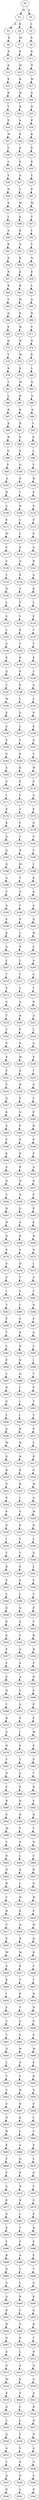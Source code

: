 strict digraph  {
	S0 -> S1 [ label = M ];
	S0 -> S2 [ label = S ];
	S1 -> S3 [ label = A ];
	S1 -> S4 [ label = K ];
	S2 -> S5 [ label = L ];
	S3 -> S6 [ label = K ];
	S4 -> S7 [ label = M ];
	S5 -> S8 [ label = E ];
	S6 -> S9 [ label = P ];
	S7 -> S10 [ label = K ];
	S8 -> S11 [ label = E ];
	S9 -> S12 [ label = K ];
	S10 -> S13 [ label = M ];
	S11 -> S14 [ label = N ];
	S12 -> S15 [ label = E ];
	S13 -> S16 [ label = K ];
	S14 -> S17 [ label = M ];
	S15 -> S18 [ label = K ];
	S16 -> S19 [ label = M ];
	S17 -> S20 [ label = A ];
	S18 -> S21 [ label = T ];
	S19 -> S22 [ label = E ];
	S20 -> S23 [ label = N ];
	S21 -> S24 [ label = P ];
	S22 -> S25 [ label = A ];
	S23 -> S26 [ label = P ];
	S24 -> S27 [ label = M ];
	S25 -> S28 [ label = K ];
	S26 -> S29 [ label = K ];
	S27 -> S30 [ label = C ];
	S28 -> S31 [ label = K ];
	S29 -> S32 [ label = E ];
	S30 -> S33 [ label = L ];
	S31 -> S34 [ label = E ];
	S32 -> S35 [ label = K ];
	S33 -> S36 [ label = V ];
	S34 -> S37 [ label = A ];
	S35 -> S38 [ label = T ];
	S36 -> S39 [ label = N ];
	S37 -> S40 [ label = V ];
	S38 -> S41 [ label = P ];
	S39 -> S42 [ label = E ];
	S40 -> S43 [ label = M ];
	S41 -> S44 [ label = M ];
	S42 -> S45 [ label = L ];
	S43 -> S46 [ label = E ];
	S44 -> S47 [ label = C ];
	S45 -> S48 [ label = A ];
	S46 -> S49 [ label = E ];
	S47 -> S50 [ label = L ];
	S48 -> S51 [ label = R ];
	S49 -> S52 [ label = Q ];
	S50 -> S53 [ label = V ];
	S51 -> S54 [ label = F ];
	S52 -> S55 [ label = K ];
	S53 -> S56 [ label = N ];
	S54 -> S57 [ label = N ];
	S55 -> S58 [ label = K ];
	S56 -> S59 [ label = E ];
	S57 -> S60 [ label = R ];
	S58 -> S61 [ label = R ];
	S59 -> S62 [ label = L ];
	S60 -> S63 [ label = V ];
	S61 -> S64 [ label = M ];
	S62 -> S65 [ label = A ];
	S63 -> S66 [ label = Q ];
	S64 -> S67 [ label = E ];
	S65 -> S68 [ label = R ];
	S66 -> S69 [ label = P ];
	S67 -> S70 [ label = W ];
	S68 -> S71 [ label = Y ];
	S69 -> S72 [ label = Q ];
	S70 -> S73 [ label = H ];
	S71 -> S74 [ label = N ];
	S72 -> S75 [ label = Y ];
	S73 -> S76 [ label = M ];
	S74 -> S77 [ label = K ];
	S75 -> S78 [ label = K ];
	S76 -> S79 [ label = E ];
	S77 -> S80 [ label = L ];
	S78 -> S81 [ label = L ];
	S79 -> S82 [ label = M ];
	S80 -> S83 [ label = Q ];
	S81 -> S84 [ label = L ];
	S82 -> S85 [ label = R ];
	S83 -> S86 [ label = A ];
	S84 -> S87 [ label = R ];
	S85 -> S88 [ label = K ];
	S86 -> S89 [ label = Q ];
	S87 -> S90 [ label = E ];
	S88 -> S91 [ label = R ];
	S89 -> S92 [ label = Y ];
	S90 -> S93 [ label = R ];
	S91 -> S94 [ label = E ];
	S92 -> S95 [ label = K ];
	S93 -> S96 [ label = G ];
	S94 -> S97 [ label = E ];
	S95 -> S98 [ label = L ];
	S96 -> S99 [ label = P ];
	S97 -> S100 [ label = E ];
	S98 -> S101 [ label = V ];
	S99 -> S102 [ label = A ];
	S100 -> S103 [ label = D ];
	S101 -> S104 [ label = R ];
	S102 -> S105 [ label = H ];
	S103 -> S106 [ label = I ];
	S104 -> S107 [ label = E ];
	S105 -> S108 [ label = A ];
	S106 -> S109 [ label = R ];
	S107 -> S110 [ label = E ];
	S108 -> S111 [ label = K ];
	S109 -> S112 [ label = L ];
	S110 -> S113 [ label = G ];
	S111 -> S114 [ label = M ];
	S112 -> S115 [ label = Y ];
	S113 -> S116 [ label = P ];
	S114 -> S117 [ label = F ];
	S115 -> S118 [ label = E ];
	S116 -> S119 [ label = A ];
	S117 -> S120 [ label = S ];
	S118 -> S121 [ label = Q ];
	S119 -> S122 [ label = H ];
	S120 -> S123 [ label = V ];
	S121 -> S124 [ label = E ];
	S122 -> S125 [ label = A ];
	S123 -> S126 [ label = Q ];
	S124 -> S127 [ label = V ];
	S125 -> S128 [ label = K ];
	S126 -> S129 [ label = L ];
	S127 -> S130 [ label = Y ];
	S128 -> S131 [ label = L ];
	S129 -> S132 [ label = S ];
	S130 -> S133 [ label = Y ];
	S131 -> S134 [ label = F ];
	S132 -> S135 [ label = L ];
	S133 -> S136 [ label = R ];
	S134 -> S137 [ label = T ];
	S135 -> S138 [ label = G ];
	S136 -> S139 [ label = Y ];
	S137 -> S140 [ label = V ];
	S138 -> S141 [ label = E ];
	S139 -> S142 [ label = K ];
	S140 -> S143 [ label = E ];
	S141 -> S144 [ label = Q ];
	S142 -> S145 [ label = E ];
	S143 -> S146 [ label = L ];
	S144 -> S147 [ label = T ];
	S145 -> S148 [ label = E ];
	S146 -> S149 [ label = A ];
	S147 -> S150 [ label = W ];
	S148 -> S151 [ label = L ];
	S149 -> S152 [ label = L ];
	S150 -> S153 [ label = E ];
	S151 -> S154 [ label = S ];
	S152 -> S155 [ label = G ];
	S153 -> S156 [ label = S ];
	S154 -> S157 [ label = L ];
	S155 -> S158 [ label = E ];
	S156 -> S159 [ label = E ];
	S157 -> S160 [ label = Y ];
	S158 -> S161 [ label = Q ];
	S159 -> S162 [ label = G ];
	S160 -> S163 [ label = E ];
	S161 -> S164 [ label = T ];
	S162 -> S165 [ label = S ];
	S163 -> S166 [ label = E ];
	S164 -> S167 [ label = W ];
	S165 -> S168 [ label = S ];
	S166 -> S169 [ label = E ];
	S167 -> S170 [ label = E ];
	S168 -> S171 [ label = I ];
	S169 -> S172 [ label = V ];
	S170 -> S173 [ label = A ];
	S171 -> S174 [ label = K ];
	S172 -> S175 [ label = S ];
	S173 -> S176 [ label = E ];
	S174 -> S177 [ label = K ];
	S175 -> S178 [ label = Y ];
	S176 -> S179 [ label = G ];
	S177 -> S180 [ label = A ];
	S178 -> S181 [ label = C ];
	S179 -> S182 [ label = S ];
	S180 -> S183 [ label = Q ];
	S181 -> S184 [ label = R ];
	S182 -> S185 [ label = S ];
	S183 -> S186 [ label = Q ];
	S184 -> S187 [ label = M ];
	S185 -> S188 [ label = I ];
	S186 -> S189 [ label = A ];
	S187 -> S190 [ label = T ];
	S188 -> S191 [ label = K ];
	S189 -> S192 [ label = V ];
	S190 -> S193 [ label = G ];
	S191 -> S194 [ label = K ];
	S192 -> S195 [ label = A ];
	S193 -> S196 [ label = T ];
	S194 -> S197 [ label = A ];
	S195 -> S198 [ label = S ];
	S196 -> S199 [ label = P ];
	S197 -> S200 [ label = Q ];
	S198 -> S201 [ label = K ];
	S199 -> S202 [ label = L ];
	S200 -> S203 [ label = H ];
	S201 -> S204 [ label = A ];
	S202 -> S205 [ label = P ];
	S203 -> S206 [ label = S ];
	S204 -> S207 [ label = L ];
	S205 -> S208 [ label = L ];
	S206 -> S209 [ label = A ];
	S207 -> S210 [ label = T ];
	S208 -> S211 [ label = Y ];
	S209 -> S212 [ label = A ];
	S210 -> S213 [ label = E ];
	S211 -> S214 [ label = L ];
	S212 -> S215 [ label = T ];
	S213 -> S216 [ label = S ];
	S214 -> S217 [ label = A ];
	S215 -> S218 [ label = R ];
	S216 -> S219 [ label = T ];
	S217 -> S220 [ label = R ];
	S218 -> S221 [ label = A ];
	S219 -> S222 [ label = L ];
	S220 -> S223 [ label = P ];
	S221 -> S224 [ label = L ];
	S222 -> S225 [ label = P ];
	S223 -> S226 [ label = N ];
	S224 -> S227 [ label = A ];
	S225 -> S228 [ label = K ];
	S226 -> S229 [ label = M ];
	S227 -> S230 [ label = E ];
	S228 -> S231 [ label = P ];
	S229 -> S232 [ label = P ];
	S230 -> S233 [ label = T ];
	S231 -> S234 [ label = V ];
	S232 -> S235 [ label = H ];
	S233 -> S236 [ label = A ];
	S234 -> S237 [ label = Q ];
	S235 -> S238 [ label = F ];
	S236 -> S239 [ label = L ];
	S237 -> S240 [ label = K ];
	S238 -> S241 [ label = Q ];
	S239 -> S242 [ label = P ];
	S240 -> S243 [ label = P ];
	S241 -> S244 [ label = F ];
	S242 -> S245 [ label = R ];
	S243 -> S246 [ label = P ];
	S244 -> S247 [ label = F ];
	S245 -> S248 [ label = P ];
	S246 -> S249 [ label = K ];
	S247 -> S250 [ label = R ];
	S248 -> S251 [ label = P ];
	S249 -> S252 [ label = S ];
	S250 -> S253 [ label = P ];
	S251 -> S254 [ label = A ];
	S252 -> S255 [ label = N ];
	S253 -> S256 [ label = N ];
	S254 -> S257 [ label = R ];
	S255 -> S258 [ label = V ];
	S256 -> S259 [ label = E ];
	S257 -> S260 [ label = P ];
	S258 -> S261 [ label = N ];
	S259 -> S262 [ label = G ];
	S260 -> S263 [ label = P ];
	S261 -> S264 [ label = N ];
	S262 -> S265 [ label = A ];
	S263 -> S266 [ label = K ];
	S264 -> S267 [ label = N ];
	S265 -> S268 [ label = R ];
	S266 -> S269 [ label = H ];
	S267 -> S270 [ label = P ];
	S268 -> S271 [ label = V ];
	S269 -> S272 [ label = N ];
	S270 -> S273 [ label = G ];
	S271 -> S274 [ label = D ];
	S272 -> S275 [ label = L ];
	S273 -> S276 [ label = S ];
	S274 -> S277 [ label = T ];
	S275 -> S278 [ label = G ];
	S276 -> S279 [ label = I ];
	S277 -> S280 [ label = G ];
	S278 -> S281 [ label = T ];
	S279 -> S282 [ label = T ];
	S280 -> S283 [ label = I ];
	S281 -> S284 [ label = N ];
	S282 -> S285 [ label = P ];
	S283 -> S286 [ label = S ];
	S284 -> S287 [ label = P ];
	S285 -> S288 [ label = T ];
	S286 -> S289 [ label = R ];
	S287 -> S290 [ label = G ];
	S288 -> S291 [ label = V ];
	S289 -> S292 [ label = D ];
	S290 -> S293 [ label = S ];
	S291 -> S294 [ label = E ];
	S292 -> S295 [ label = D ];
	S293 -> S296 [ label = I ];
	S294 -> S297 [ label = L ];
	S295 -> S298 [ label = Q ];
	S296 -> S299 [ label = T ];
	S297 -> S300 [ label = N ];
	S298 -> S301 [ label = L ];
	S299 -> S302 [ label = P ];
	S300 -> S303 [ label = G ];
	S301 -> S304 [ label = I ];
	S302 -> S305 [ label = T ];
	S303 -> S306 [ label = L ];
	S304 -> S307 [ label = I ];
	S305 -> S308 [ label = V ];
	S306 -> S309 [ label = A ];
	S307 -> S310 [ label = K ];
	S308 -> S311 [ label = E ];
	S309 -> S312 [ label = M ];
	S310 -> S313 [ label = K ];
	S311 -> S314 [ label = L ];
	S312 -> S315 [ label = K ];
	S313 -> S316 [ label = H ];
	S314 -> S317 [ label = N ];
	S315 -> S318 [ label = R ];
	S316 -> S319 [ label = K ];
	S317 -> S320 [ label = G ];
	S318 -> S321 [ label = G ];
	S319 -> S322 [ label = E ];
	S320 -> S323 [ label = M ];
	S321 -> S324 [ label = E ];
	S322 -> S325 [ label = I ];
	S323 -> S326 [ label = A ];
	S324 -> S327 [ label = P ];
	S325 -> S328 [ label = Y ];
	S326 -> S329 [ label = M ];
	S327 -> S330 [ label = A ];
	S328 -> S331 [ label = P ];
	S329 -> S332 [ label = K ];
	S330 -> S333 [ label = I ];
	S331 -> S334 [ label = T ];
	S332 -> S335 [ label = L ];
	S333 -> S336 [ label = Y ];
	S334 -> S337 [ label = T ];
	S335 -> S338 [ label = G ];
	S336 -> S339 [ label = R ];
	S337 -> S340 [ label = E ];
	S338 -> S341 [ label = L ];
	S339 -> S342 [ label = P ];
	S340 -> S343 [ label = E ];
	S341 -> S344 [ label = P ];
	S342 -> S345 [ label = L ];
	S343 -> S346 [ label = L ];
	S344 -> S347 [ label = V ];
	S345 -> S348 [ label = D ];
	S346 -> S349 [ label = Q ];
	S347 -> S350 [ label = F ];
	S348 -> S351 [ label = P ];
	S349 -> S352 [ label = A ];
	S350 -> S353 [ label = Y ];
	S351 -> S354 [ label = K ];
	S352 -> S355 [ label = V ];
	S353 -> S356 [ label = R ];
	S354 -> S357 [ label = P ];
	S355 -> S358 [ label = Q ];
	S356 -> S359 [ label = H ];
	S357 -> S360 [ label = F ];
	S358 -> S361 [ label = A ];
	S359 -> S362 [ label = F ];
	S360 -> S363 [ label = P ];
	S361 -> S364 [ label = A ];
	S362 -> S365 [ label = D ];
	S363 -> S366 [ label = N ];
	S364 -> S367 [ label = V ];
	S365 -> S368 [ label = P ];
	S366 -> S369 [ label = Y ];
	S367 -> S370 [ label = Q ];
	S368 -> S371 [ label = P ];
	S369 -> S372 [ label = R ];
	S370 -> S373 [ label = S ];
	S371 -> S374 [ label = P ];
	S372 -> S375 [ label = A ];
	S373 -> S376 [ label = I ];
	S374 -> S377 [ label = M ];
	S375 -> S378 [ label = N ];
	S376 -> S379 [ label = E ];
	S377 -> S380 [ label = P ];
	S378 -> S381 [ label = Y ];
	S379 -> S382 [ label = T ];
	S380 -> S383 [ label = G ];
	S381 -> S384 [ label = N ];
	S382 -> S385 [ label = A ];
	S383 -> S386 [ label = Y ];
	S384 -> S387 [ label = F ];
	S385 -> S388 [ label = F ];
	S386 -> S389 [ label = R ];
	S387 -> S390 [ label = R ];
	S388 -> S391 [ label = K ];
	S389 -> S392 [ label = P ];
	S390 -> S393 [ label = G ];
	S391 -> S394 [ label = D ];
	S392 -> S395 [ label = N ];
	S393 -> S396 [ label = M ];
	S394 -> S397 [ label = V ];
	S395 -> S398 [ label = Y ];
	S396 -> S399 [ label = Y ];
	S397 -> S400 [ label = S ];
	S398 -> S401 [ label = N ];
	S399 -> S402 [ label = N ];
	S400 -> S403 [ label = L ];
	S401 -> S404 [ label = Y ];
	S402 -> S405 [ label = Q ];
	S403 -> S406 [ label = A ];
	S404 -> S407 [ label = R ];
	S405 -> S408 [ label = R ];
	S406 -> S409 [ label = I ];
	S407 -> S410 [ label = G ];
	S408 -> S411 [ label = Y ];
	S409 -> S412 [ label = H ];
	S410 -> S413 [ label = M ];
	S411 -> S414 [ label = H ];
	S412 -> S415 [ label = E ];
	S413 -> S416 [ label = P ];
	S414 -> S417 [ label = C ];
	S415 -> S418 [ label = Q ];
	S416 -> S419 [ label = H ];
	S417 -> S420 [ label = P ];
	S418 -> S421 [ label = E ];
	S419 -> S422 [ label = Q ];
	S420 -> S423 [ label = M ];
	S421 -> S424 [ label = M ];
	S422 -> S425 [ label = R ];
	S423 -> S426 [ label = P ];
	S424 -> S427 [ label = K ];
	S425 -> S428 [ label = S ];
	S426 -> S429 [ label = K ];
	S427 -> S430 [ label = V ];
	S428 -> S431 [ label = Y ];
	S429 -> S432 [ label = I ];
	S430 -> S433 [ label = F ];
	S431 -> S434 [ label = H ];
	S432 -> S435 [ label = F ];
	S433 -> S436 [ label = T ];
	S434 -> S437 [ label = H ];
	S435 -> S438 [ label = Y ];
	S436 -> S439 [ label = A ];
	S437 -> S440 [ label = P ];
	S438 -> S441 [ label = V ];
	S439 -> S442 [ label = S ];
	S440 -> S443 [ label = P ];
	S441 -> S444 [ label = Q ];
	S442 -> S445 [ label = H ];
	S443 -> S446 [ label = M ];
	S444 -> S447 [ label = L ];
	S445 -> S448 [ label = G ];
	S446 -> S449 [ label = P ];
	S447 -> S450 [ label = T ];
	S448 -> S451 [ label = V ];
	S449 -> S452 [ label = R ];
	S450 -> S453 [ label = V ];
	S451 -> S454 [ label = H ];
	S452 -> S455 [ label = A ];
	S453 -> S456 [ label = G ];
	S454 -> S457 [ label = K ];
	S455 -> S458 [ label = F ];
	S456 -> S459 [ label = N ];
	S457 -> S460 [ label = K ];
	S458 -> S461 [ label = L ];
	S459 -> S462 [ label = N ];
	S460 -> S463 [ label = L ];
	S461 -> S464 [ label = V ];
	S462 -> S465 [ label = E ];
	S463 -> S466 [ label = A ];
	S464 -> S467 [ label = E ];
	S465 -> S468 [ label = F ];
	S466 -> S469 [ label = Q ];
	S467 -> S470 [ label = L ];
	S468 -> S471 [ label = F ];
	S469 -> S472 [ label = P ];
	S470 -> S473 [ label = Q ];
	S471 -> S474 [ label = G ];
	S472 -> S475 [ label = Q ];
	S473 -> S476 [ label = V ];
	S474 -> S477 [ label = E ];
	S475 -> S478 [ label = R ];
	S476 -> S479 [ label = G ];
	S477 -> S480 [ label = G ];
	S478 -> S481 [ label = L ];
	S479 -> S482 [ label = E ];
	S480 -> S483 [ label = K ];
	S481 -> S484 [ label = V ];
	S482 -> S485 [ label = R ];
	S483 -> S486 [ label = T ];
	S484 -> S487 [ label = T ];
	S485 -> S488 [ label = K ];
	S486 -> S489 [ label = R ];
	S487 -> S490 [ label = A ];
	S488 -> S491 [ label = F ];
	S489 -> S492 [ label = Q ];
	S490 -> S493 [ label = V ];
	S491 -> S494 [ label = T ];
	S492 -> S495 [ label = A ];
	S493 -> S496 [ label = L ];
	S494 -> S497 [ label = G ];
	S495 -> S498 [ label = A ];
	S496 -> S499 [ label = R ];
	S497 -> S500 [ label = E ];
	S498 -> S501 [ label = R ];
	S499 -> S502 [ label = V ];
	S500 -> S503 [ label = G ];
	S501 -> S504 [ label = H ];
	S502 -> S505 [ label = G ];
	S503 -> S506 [ label = R ];
	S504 -> S507 [ label = N ];
	S505 -> S508 [ label = E ];
	S506 -> S509 [ label = T ];
	S507 -> S510 [ label = A ];
	S508 -> S511 [ label = L ];
	S509 -> S512 [ label = R ];
	S510 -> S513 [ label = A ];
	S511 -> S514 [ label = A ];
	S512 -> S515 [ label = Q ];
	S513 -> S516 [ label = M ];
	S514 -> S517 [ label = K ];
	S515 -> S518 [ label = A ];
	S516 -> S519 [ label = K ];
	S517 -> S520 [ label = G ];
	S518 -> S521 [ label = A ];
	S519 -> S522 [ label = A ];
	S520 -> S523 [ label = L ];
	S521 -> S524 [ label = R ];
	S522 -> S525 [ label = L ];
	S523 -> S526 [ label = L ];
	S524 -> S527 [ label = H ];
	S525 -> S528 [ label = Q ];
	S526 -> S529 [ label = L ];
	S527 -> S530 [ label = N ];
	S528 -> S531 [ label = A ];
	S529 -> S532 [ label = S ];
	S530 -> S533 [ label = A ];
	S531 -> S534 [ label = L ];
	S532 -> S535 [ label = G ];
	S533 -> S536 [ label = A ];
	S534 -> S537 [ label = Q ];
	S535 -> S538 [ label = D ];
	S536 -> S539 [ label = S ];
	S537 -> S540 [ label = N ];
	S538 -> S541 [ label = L ];
	S539 -> S542 [ label = N ];
}
